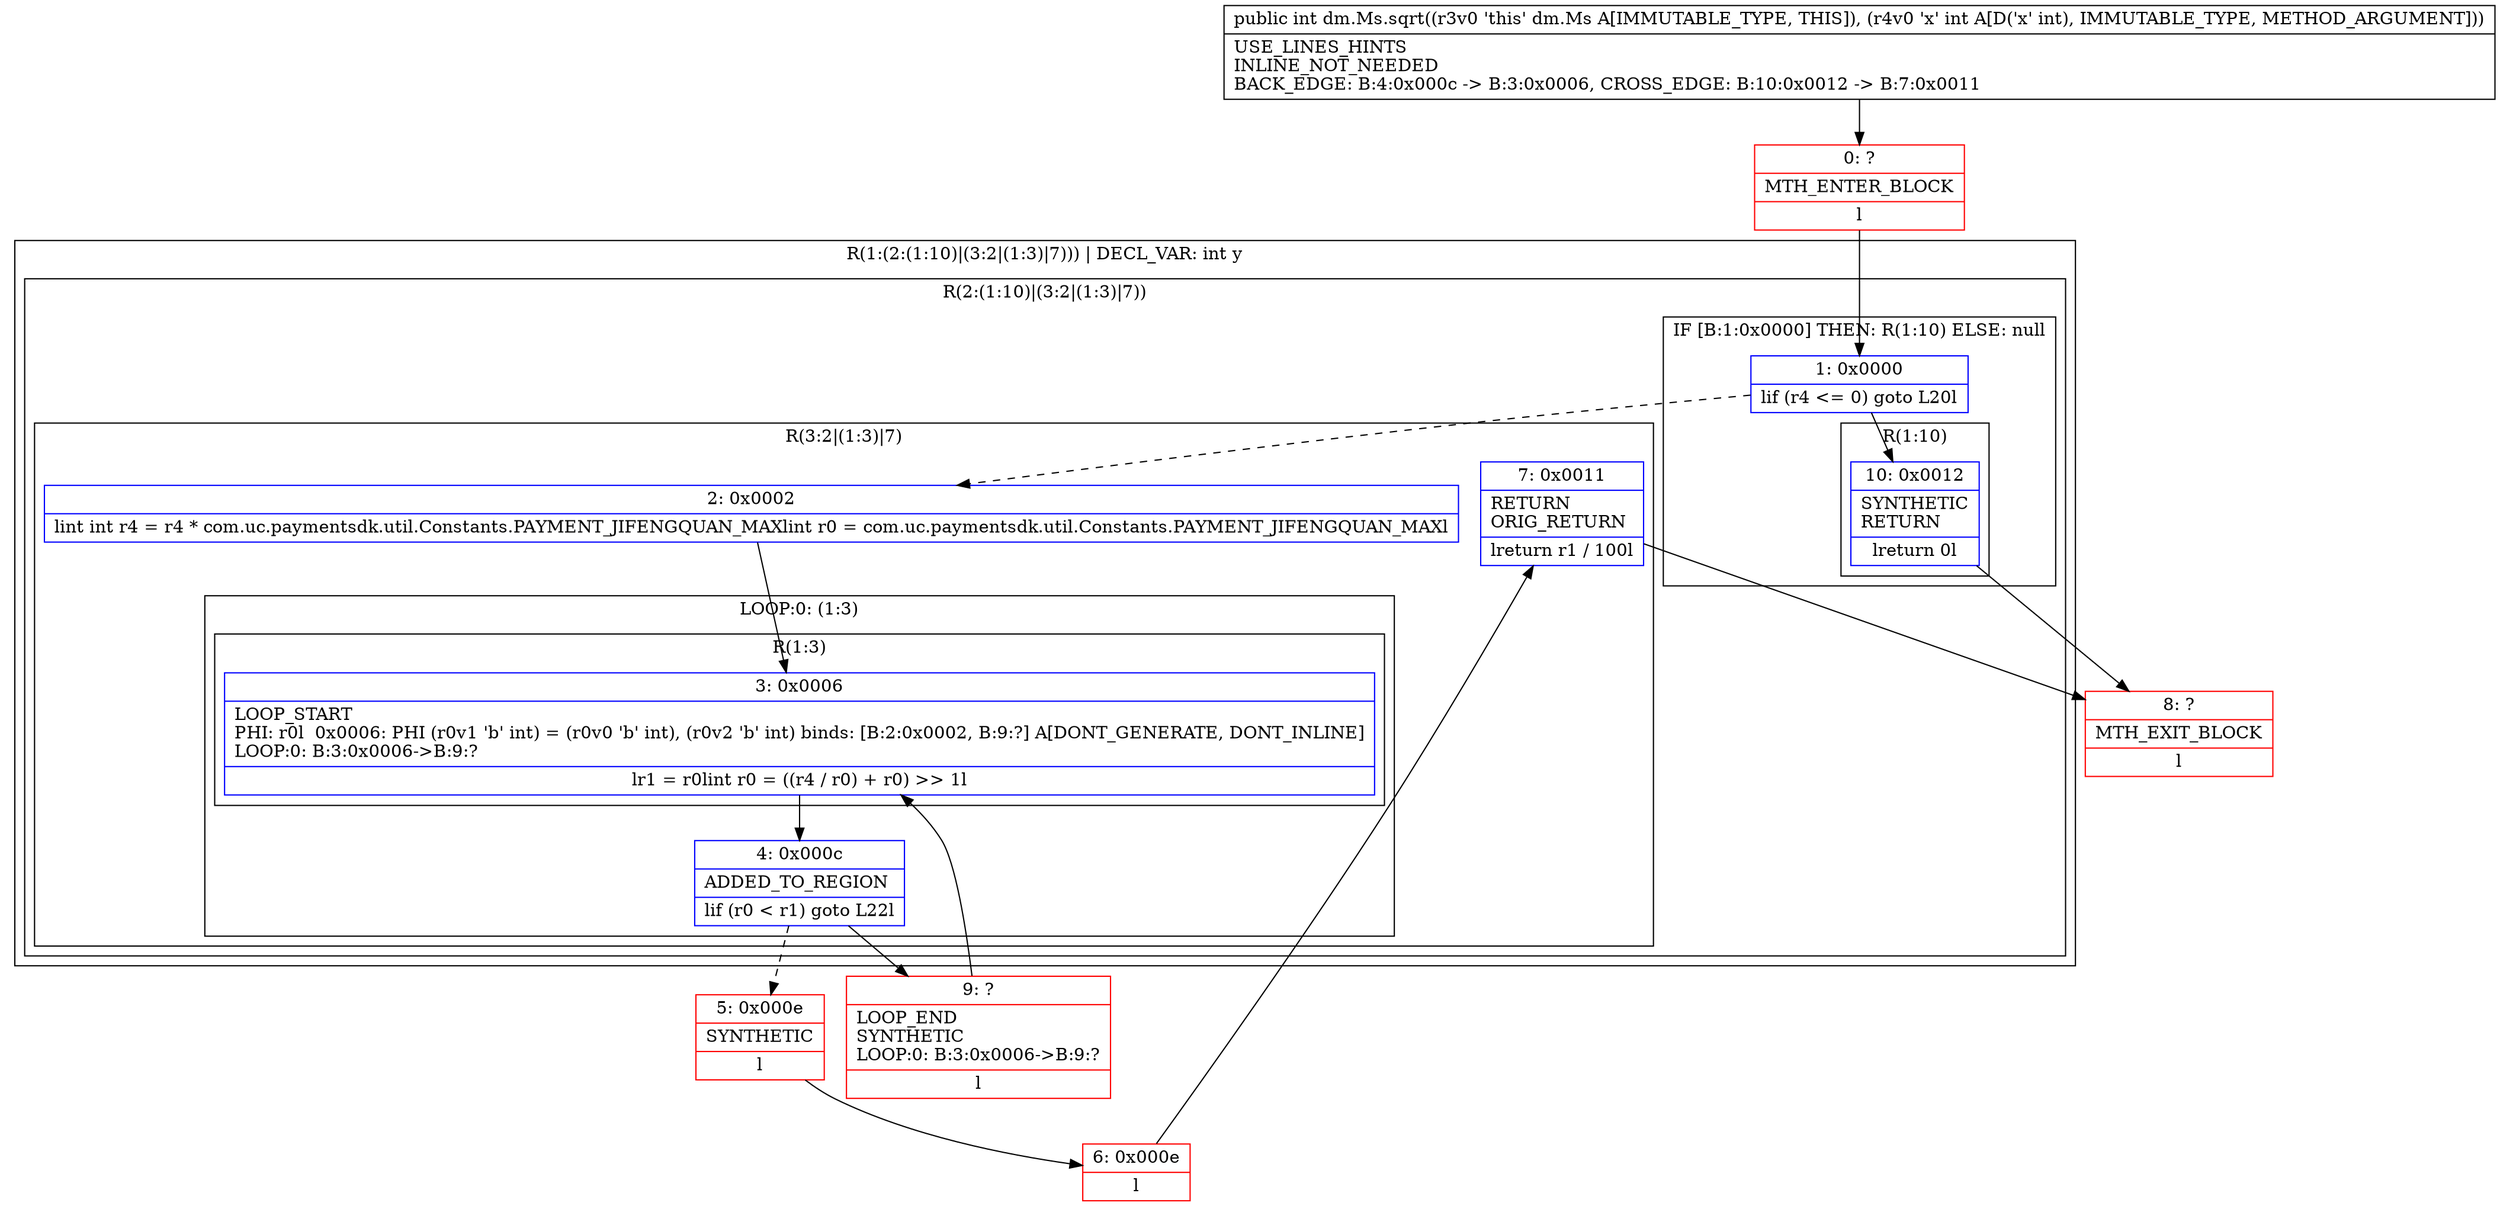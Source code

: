 digraph "CFG fordm.Ms.sqrt(I)I" {
subgraph cluster_Region_533979190 {
label = "R(1:(2:(1:10)|(3:2|(1:3)|7))) | DECL_VAR: int y\l";
node [shape=record,color=blue];
subgraph cluster_Region_550517001 {
label = "R(2:(1:10)|(3:2|(1:3)|7))";
node [shape=record,color=blue];
subgraph cluster_IfRegion_1337220978 {
label = "IF [B:1:0x0000] THEN: R(1:10) ELSE: null";
node [shape=record,color=blue];
Node_1 [shape=record,label="{1\:\ 0x0000|lif (r4 \<= 0) goto L20l}"];
subgraph cluster_Region_1638819700 {
label = "R(1:10)";
node [shape=record,color=blue];
Node_10 [shape=record,label="{10\:\ 0x0012|SYNTHETIC\lRETURN\l|lreturn 0l}"];
}
}
subgraph cluster_Region_418272019 {
label = "R(3:2|(1:3)|7)";
node [shape=record,color=blue];
Node_2 [shape=record,label="{2\:\ 0x0002|lint int r4 = r4 * com.uc.paymentsdk.util.Constants.PAYMENT_JIFENGQUAN_MAXlint r0 = com.uc.paymentsdk.util.Constants.PAYMENT_JIFENGQUAN_MAXl}"];
subgraph cluster_LoopRegion_109905597 {
label = "LOOP:0: (1:3)";
node [shape=record,color=blue];
Node_4 [shape=record,label="{4\:\ 0x000c|ADDED_TO_REGION\l|lif (r0 \< r1) goto L22l}"];
subgraph cluster_Region_476945777 {
label = "R(1:3)";
node [shape=record,color=blue];
Node_3 [shape=record,label="{3\:\ 0x0006|LOOP_START\lPHI: r0l  0x0006: PHI (r0v1 'b' int) = (r0v0 'b' int), (r0v2 'b' int) binds: [B:2:0x0002, B:9:?] A[DONT_GENERATE, DONT_INLINE]\lLOOP:0: B:3:0x0006\-\>B:9:?\l|lr1 = r0lint r0 = ((r4 \/ r0) + r0) \>\> 1l}"];
}
}
Node_7 [shape=record,label="{7\:\ 0x0011|RETURN\lORIG_RETURN\l|lreturn r1 \/ 100l}"];
}
}
}
Node_0 [shape=record,color=red,label="{0\:\ ?|MTH_ENTER_BLOCK\l|l}"];
Node_5 [shape=record,color=red,label="{5\:\ 0x000e|SYNTHETIC\l|l}"];
Node_6 [shape=record,color=red,label="{6\:\ 0x000e|l}"];
Node_8 [shape=record,color=red,label="{8\:\ ?|MTH_EXIT_BLOCK\l|l}"];
Node_9 [shape=record,color=red,label="{9\:\ ?|LOOP_END\lSYNTHETIC\lLOOP:0: B:3:0x0006\-\>B:9:?\l|l}"];
MethodNode[shape=record,label="{public int dm.Ms.sqrt((r3v0 'this' dm.Ms A[IMMUTABLE_TYPE, THIS]), (r4v0 'x' int A[D('x' int), IMMUTABLE_TYPE, METHOD_ARGUMENT]))  | USE_LINES_HINTS\lINLINE_NOT_NEEDED\lBACK_EDGE: B:4:0x000c \-\> B:3:0x0006, CROSS_EDGE: B:10:0x0012 \-\> B:7:0x0011\l}"];
MethodNode -> Node_0;
Node_1 -> Node_2[style=dashed];
Node_1 -> Node_10;
Node_10 -> Node_8;
Node_2 -> Node_3;
Node_4 -> Node_5[style=dashed];
Node_4 -> Node_9;
Node_3 -> Node_4;
Node_7 -> Node_8;
Node_0 -> Node_1;
Node_5 -> Node_6;
Node_6 -> Node_7;
Node_9 -> Node_3;
}

